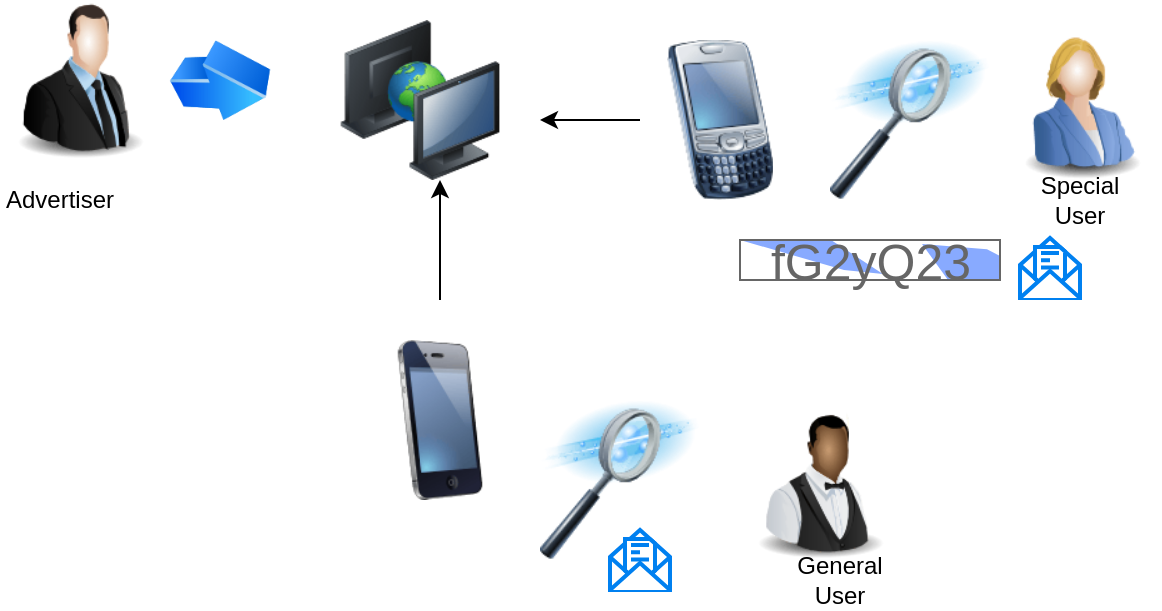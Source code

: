 <mxfile version="11.0.2" type="github"><diagram id="X4-5ucD_lSUSuuqeeIXU" name="Page-1"><mxGraphModel dx="1068" dy="450" grid="1" gridSize="10" guides="1" tooltips="1" connect="1" arrows="1" fold="1" page="1" pageScale="1" pageWidth="850" pageHeight="1100" math="0" shadow="0"><root><mxCell id="0"/><mxCell id="1" parent="0"/><mxCell id="3yfCXuV0gEKDbJb2uWQb-2" value="" style="image;html=1;labelBackgroundColor=#ffffff;image=img/lib/clip_art/people/Suit_Man_128x128.png" vertex="1" parent="1"><mxGeometry x="200" y="90" width="80" height="80" as="geometry"/></mxCell><mxCell id="3yfCXuV0gEKDbJb2uWQb-4" value="" style="image;html=1;labelBackgroundColor=#ffffff;image=img/lib/clip_art/finance/Arrow_Up_128x128.png;rotation=90;" vertex="1" parent="1"><mxGeometry x="290" y="100" width="40" height="60" as="geometry"/></mxCell><mxCell id="3yfCXuV0gEKDbJb2uWQb-11" style="edgeStyle=orthogonalEdgeStyle;rounded=0;orthogonalLoop=1;jettySize=auto;html=1;" edge="1" parent="1"><mxGeometry relative="1" as="geometry"><mxPoint x="420" y="180" as="targetPoint"/><mxPoint x="420" y="240" as="sourcePoint"/><Array as="points"><mxPoint x="420" y="180"/></Array></mxGeometry></mxCell><mxCell id="3yfCXuV0gEKDbJb2uWQb-9" value="" style="image;html=1;labelBackgroundColor=#ffffff;image=img/lib/clip_art/telecommunication/iPhone_128x128.png" vertex="1" parent="1"><mxGeometry x="380" y="260" width="80" height="80" as="geometry"/></mxCell><mxCell id="3yfCXuV0gEKDbJb2uWQb-12" style="edgeStyle=orthogonalEdgeStyle;rounded=0;orthogonalLoop=1;jettySize=auto;html=1;" edge="1" parent="1" source="3yfCXuV0gEKDbJb2uWQb-10"><mxGeometry relative="1" as="geometry"><mxPoint x="470" y="150" as="targetPoint"/></mxGeometry></mxCell><mxCell id="3yfCXuV0gEKDbJb2uWQb-10" value="" style="image;html=1;labelBackgroundColor=#ffffff;image=img/lib/clip_art/telecommunication/Palm_Treo_128x128.png" vertex="1" parent="1"><mxGeometry x="520" y="110" width="80" height="80" as="geometry"/></mxCell><mxCell id="3yfCXuV0gEKDbJb2uWQb-13" value="" style="image;html=1;labelBackgroundColor=#ffffff;image=img/lib/clip_art/people/Waiter_Black_128x128.png" vertex="1" parent="1"><mxGeometry x="570" y="290" width="80" height="80" as="geometry"/></mxCell><mxCell id="3yfCXuV0gEKDbJb2uWQb-14" value="" style="image;html=1;labelBackgroundColor=#ffffff;image=img/lib/clip_art/people/Suit_Woman_Blue_128x128.png" vertex="1" parent="1"><mxGeometry x="700" y="100" width="80" height="80" as="geometry"/></mxCell><mxCell id="3yfCXuV0gEKDbJb2uWQb-15" value="" style="image;html=1;labelBackgroundColor=#ffffff;image=img/lib/clip_art/computers/Data_Filtering_128x128.png" vertex="1" parent="1"><mxGeometry x="470" y="290" width="80" height="80" as="geometry"/></mxCell><mxCell id="3yfCXuV0gEKDbJb2uWQb-16" value="" style="image;html=1;labelBackgroundColor=#ffffff;image=img/lib/clip_art/computers/Data_Filtering_128x128.png" vertex="1" parent="1"><mxGeometry x="615" y="110" width="80" height="80" as="geometry"/></mxCell><mxCell id="3yfCXuV0gEKDbJb2uWQb-17" value="" style="image;html=1;labelBackgroundColor=#ffffff;image=img/lib/clip_art/computers/Network_2_128x128.png" vertex="1" parent="1"><mxGeometry x="370" y="100" width="80" height="80" as="geometry"/></mxCell><mxCell id="3yfCXuV0gEKDbJb2uWQb-18" value="fG2yQ23" style="strokeWidth=1;shadow=0;dashed=0;align=center;html=1;shape=mxgraph.mockup.text.captcha;fillColor=#ffffff;fontColor=#666666;fontSize=25;strokeColor=#666666;mainText=" vertex="1" parent="1"><mxGeometry x="570" y="210" width="130" height="20" as="geometry"/></mxCell><mxCell id="3yfCXuV0gEKDbJb2uWQb-20" value="Advertiser" style="text;html=1;strokeColor=none;fillColor=none;align=center;verticalAlign=middle;whiteSpace=wrap;rounded=0;" vertex="1" parent="1"><mxGeometry x="200" y="180" width="60" height="20" as="geometry"/></mxCell><mxCell id="3yfCXuV0gEKDbJb2uWQb-21" value="Special User" style="text;html=1;strokeColor=none;fillColor=none;align=center;verticalAlign=middle;whiteSpace=wrap;rounded=0;" vertex="1" parent="1"><mxGeometry x="705" y="180" width="70" height="20" as="geometry"/></mxCell><mxCell id="3yfCXuV0gEKDbJb2uWQb-22" value="General User" style="text;html=1;strokeColor=none;fillColor=none;align=center;verticalAlign=middle;whiteSpace=wrap;rounded=0;" vertex="1" parent="1"><mxGeometry x="600" y="370" width="40" height="20" as="geometry"/></mxCell><mxCell id="3yfCXuV0gEKDbJb2uWQb-28" value="" style="shape=image;html=1;verticalAlign=top;verticalLabelPosition=bottom;labelBackgroundColor=#ffffff;imageAspect=0;aspect=fixed;image=https://cdn2.iconfinder.com/data/icons/circle-icons-1/64/video-128.png" vertex="1" parent="1"><mxGeometry x="374" y="200" width="24" height="24" as="geometry"/></mxCell><mxCell id="3yfCXuV0gEKDbJb2uWQb-29" value="" style="shape=image;html=1;verticalAlign=top;verticalLabelPosition=bottom;labelBackgroundColor=#ffffff;imageAspect=0;aspect=fixed;image=https://cdn2.iconfinder.com/data/icons/circle-icons-1/64/video-128.png" vertex="1" parent="1"><mxGeometry x="481" y="160" width="29" height="29" as="geometry"/></mxCell><mxCell id="3yfCXuV0gEKDbJb2uWQb-30" value="" style="html=1;verticalLabelPosition=bottom;align=center;labelBackgroundColor=#ffffff;verticalAlign=top;strokeWidth=2;strokeColor=#0080F0;fillColor=#ffffff;shadow=0;dashed=0;shape=mxgraph.ios7.icons.envelope_(message);" vertex="1" parent="1"><mxGeometry x="505" y="355" width="30" height="30" as="geometry"/></mxCell><mxCell id="3yfCXuV0gEKDbJb2uWQb-31" value="" style="html=1;verticalLabelPosition=bottom;align=center;labelBackgroundColor=#ffffff;verticalAlign=top;strokeWidth=2;strokeColor=#0080F0;fillColor=#ffffff;shadow=0;dashed=0;shape=mxgraph.ios7.icons.envelope_(message);" vertex="1" parent="1"><mxGeometry x="710" y="209" width="30" height="30" as="geometry"/></mxCell><mxCell id="3yfCXuV0gEKDbJb2uWQb-32" value="" style="shape=image;html=1;verticalAlign=top;verticalLabelPosition=bottom;labelBackgroundColor=#ffffff;imageAspect=0;aspect=fixed;image=https://cdn2.iconfinder.com/data/icons/circle-icons-1/64/video-128.png" vertex="1" parent="1"><mxGeometry x="338" y="118" width="24" height="24" as="geometry"/></mxCell></root></mxGraphModel></diagram></mxfile>